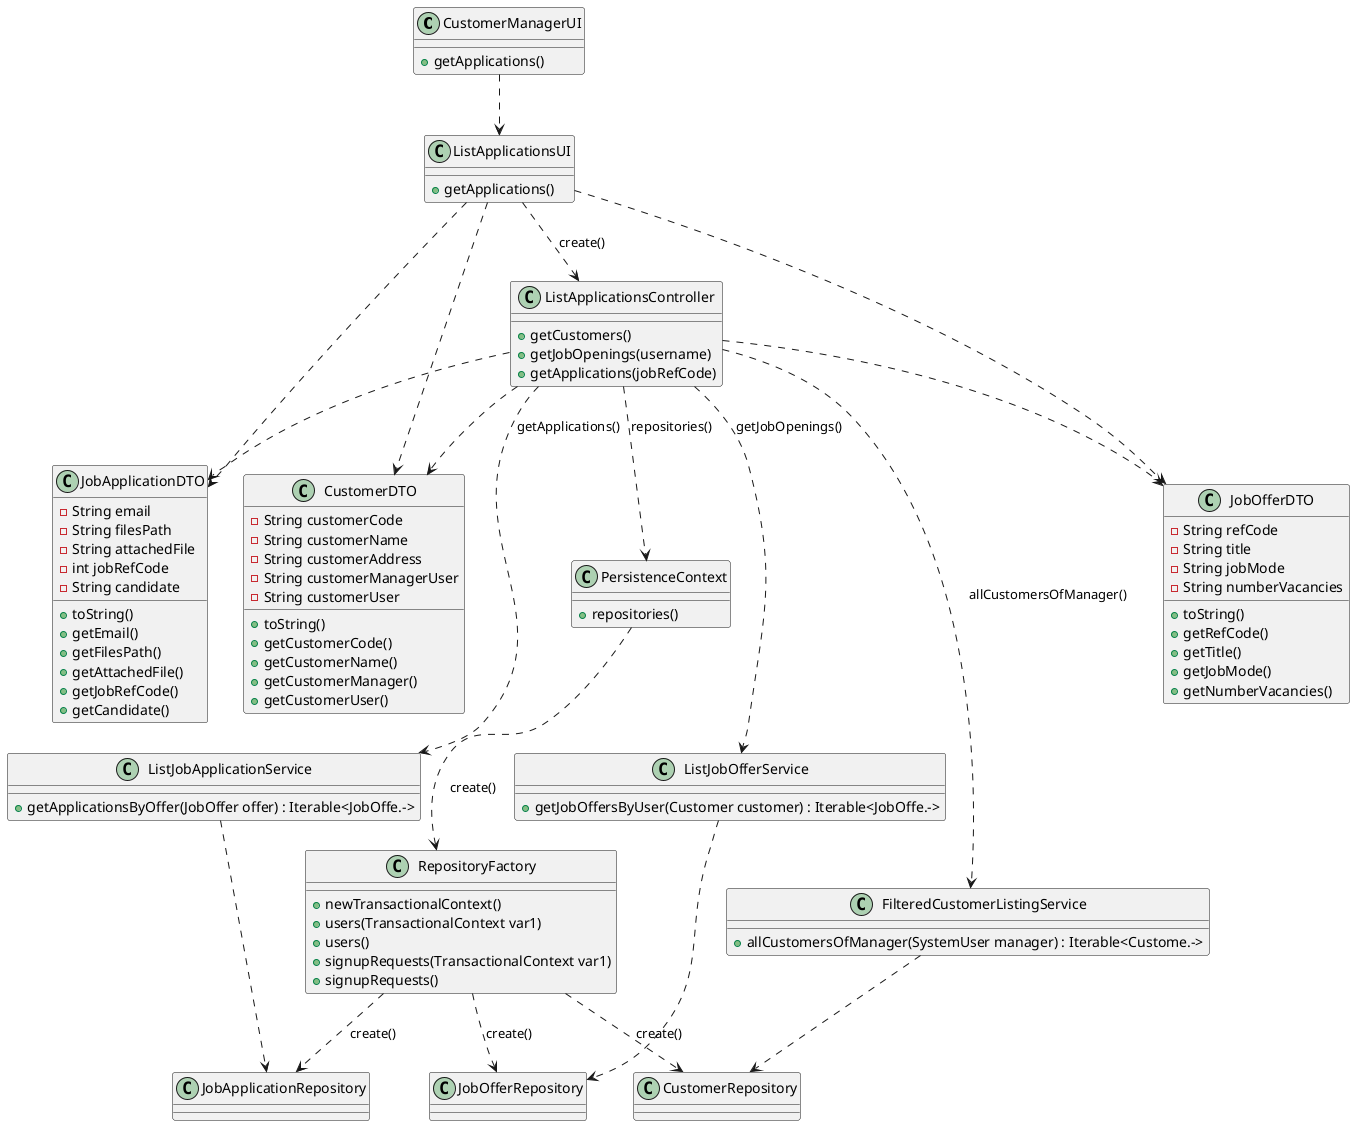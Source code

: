 @startuml US1005_cd
'https://plantuml.com/class-diagram

class CustomerManagerUI {
	+ getApplications()
}

class ListApplicationsUI {
	+ getApplications()
}

class ListApplicationsController {
	+ getCustomers()
	+ getJobOpenings(username)
	+ getApplications(jobRefCode)
}

class PersistenceContext {
	+ repositories()
}

class RepositoryFactory {
	+ newTransactionalContext()
	+ users(TransactionalContext var1)
	+ users()
	+ signupRequests(TransactionalContext var1)
	+ signupRequests()
}

class JobOfferRepository {
}

class JobApplicationRepository {
}

class FilteredCustomerListingService {
	+ allCustomersOfManager(SystemUser manager) : Iterable<Custome.->
}

class ListJobOfferService {
	+ getJobOffersByUser(Customer customer) : Iterable<JobOffe.->
}

class ListJobApplicationService {
	+ getApplicationsByOffer(JobOffer offer) : Iterable<JobOffe.->
}

class CustomerDTO {
	- String customerCode
	- String customerName
	- String customerAddress
	- String customerManagerUser
	- String customerUser
	+ toString()
	+ getCustomerCode()
	+ getCustomerName()
	+ getCustomerManager()
	+ getCustomerUser()
}

class JobApplicationDTO {
	- String email
	- String filesPath
	- String attachedFile
	- int jobRefCode
	- String candidate
	+ toString()
	+ getEmail()
	+ getFilesPath()
	+ getAttachedFile()
	+ getJobRefCode()
	+ getCandidate()
}

class JobOfferDTO {
	- String refCode
	- String title
	- String jobMode
	- String numberVacancies
	+ toString()
    + getRefCode()
    + getTitle()
    + getJobMode()
    + getNumberVacancies()
}

CustomerManagerUI .-> ListApplicationsUI
ListApplicationsUI .-> ListApplicationsController : create()
ListApplicationsUI .-> CustomerDTO
ListApplicationsUI .-> JobOfferDTO
ListApplicationsUI .-> JobApplicationDTO
ListApplicationsController .-> PersistenceContext : repositories()
ListApplicationsController .-> CustomerDTO
ListApplicationsController .-> JobOfferDTO
ListApplicationsController .-> JobApplicationDTO
ListApplicationsController .-> FilteredCustomerListingService : allCustomersOfManager()
ListApplicationsController .-> ListJobOfferService : getJobOpenings()
ListApplicationsController .-> ListJobApplicationService : getApplications()
FilteredCustomerListingService .-> CustomerRepository
ListJobApplicationService .-> JobApplicationRepository
ListJobOfferService .-> JobOfferRepository
PersistenceContext .-> RepositoryFactory : create()
RepositoryFactory .-> CustomerRepository : create()
RepositoryFactory .-> JobApplicationRepository : create()
RepositoryFactory .-> JobOfferRepository : create()
